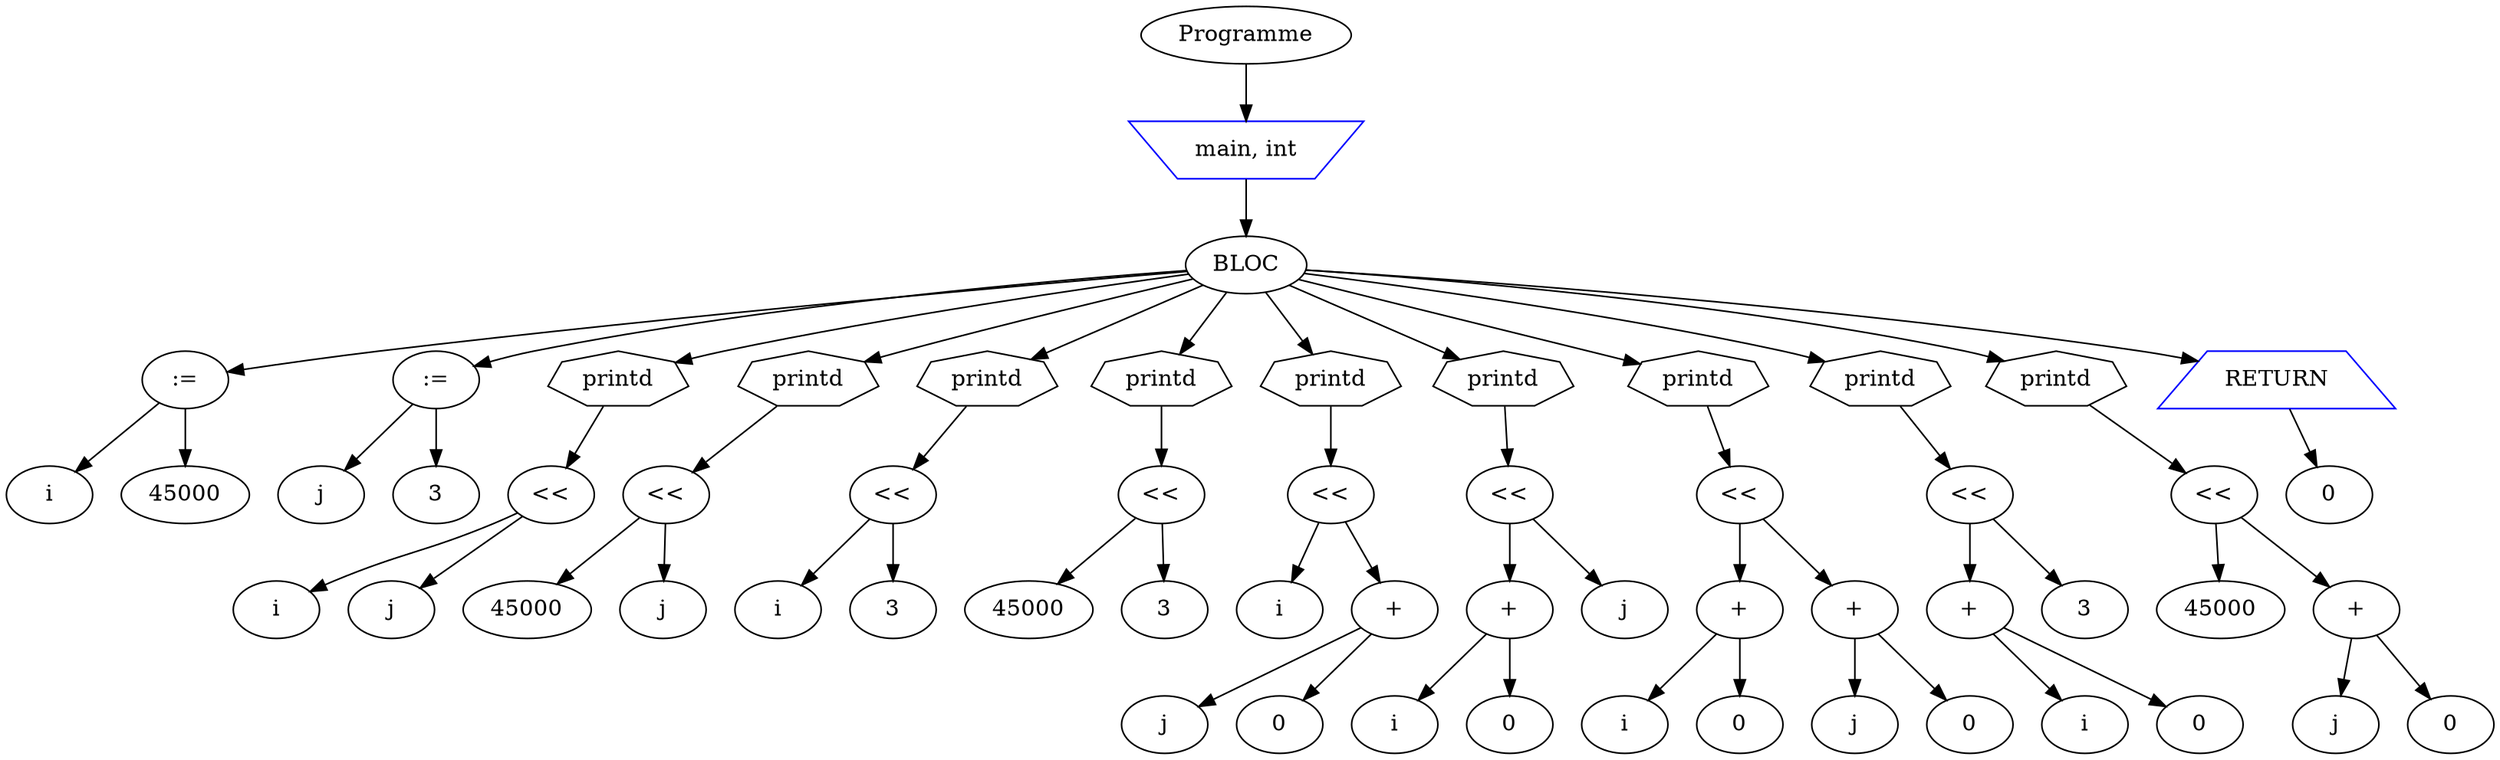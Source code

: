 digraph mon_programme {
node_0x7fffe8113970 [label="Programme"];
node_0x7fffe8110ef0 [label="main, int" shape=invtrapezium color=blue];
node_0x7fffe8113a30 [label="BLOC"];
node_0x7fffe8111360 [label=":="];
node_0x7fffe8111240 [label="i"];
node_0x7fffe8111360 -> node_0x7fffe8111240
node_0x7fffe81112e0 [label="45000"];
node_0x7fffe8111360 -> node_0x7fffe81112e0
node_0x7fffe8113a30 -> node_0x7fffe8111360
node_0x7fffe8111500 [label=":="];
node_0x7fffe81113e0 [label="j"];
node_0x7fffe8111500 -> node_0x7fffe81113e0
node_0x7fffe8111480 [label="3"];
node_0x7fffe8111500 -> node_0x7fffe8111480
node_0x7fffe8113a30 -> node_0x7fffe8111500
node_0x7fffe8111580 [label="printd" shape=septagon];
node_0x7fffe81116a0 [label="<<"];
node_0x7fffe8111620 [label="i"];
node_0x7fffe81116a0 -> node_0x7fffe8111620
node_0x7fffe8111740 [label="j"];
node_0x7fffe81116a0 -> node_0x7fffe8111740
node_0x7fffe8111580 -> node_0x7fffe81116a0
node_0x7fffe8113a30 -> node_0x7fffe8111580
node_0x7fffe81117e0 [label="printd" shape=septagon];
node_0x7fffe8111900 [label="<<"];
node_0x7fffe8111880 [label="45000"];
node_0x7fffe8111900 -> node_0x7fffe8111880
node_0x7fffe81119a0 [label="j"];
node_0x7fffe8111900 -> node_0x7fffe81119a0
node_0x7fffe81117e0 -> node_0x7fffe8111900
node_0x7fffe8113a30 -> node_0x7fffe81117e0
node_0x7fffe8111a40 [label="printd" shape=septagon];
node_0x7fffe8111b60 [label="<<"];
node_0x7fffe8111ae0 [label="i"];
node_0x7fffe8111b60 -> node_0x7fffe8111ae0
node_0x7fffe8111c00 [label="3"];
node_0x7fffe8111b60 -> node_0x7fffe8111c00
node_0x7fffe8111a40 -> node_0x7fffe8111b60
node_0x7fffe8113a30 -> node_0x7fffe8111a40
node_0x7fffe8111ca0 [label="printd" shape=septagon];
node_0x7fffe8111dc0 [label="<<"];
node_0x7fffe8111d40 [label="45000"];
node_0x7fffe8111dc0 -> node_0x7fffe8111d40
node_0x7fffe8111e60 [label="3"];
node_0x7fffe8111dc0 -> node_0x7fffe8111e60
node_0x7fffe8111ca0 -> node_0x7fffe8111dc0
node_0x7fffe8113a30 -> node_0x7fffe8111ca0
node_0x7fffe8111f00 [label="printd" shape=septagon];
node_0x7fffe8112020 [label="<<"];
node_0x7fffe8111fa0 [label="i"];
node_0x7fffe8112020 -> node_0x7fffe8111fa0
node_0x7fffe8112140 [label="+"];
node_0x7fffe81120c0 [label="j"];
node_0x7fffe8112140 -> node_0x7fffe81120c0
node_0x7fffe81121e0 [label="0"];
node_0x7fffe8112140 -> node_0x7fffe81121e0
node_0x7fffe8112020 -> node_0x7fffe8112140
node_0x7fffe8111f00 -> node_0x7fffe8112020
node_0x7fffe8113a30 -> node_0x7fffe8111f00
node_0x7fffe8112280 [label="printd" shape=septagon];
node_0x7fffe81124c0 [label="<<"];
node_0x7fffe81123a0 [label="+"];
node_0x7fffe8112320 [label="i"];
node_0x7fffe81123a0 -> node_0x7fffe8112320
node_0x7fffe8112440 [label="0"];
node_0x7fffe81123a0 -> node_0x7fffe8112440
node_0x7fffe81124c0 -> node_0x7fffe81123a0
node_0x7fffe8112560 [label="j"];
node_0x7fffe81124c0 -> node_0x7fffe8112560
node_0x7fffe8112280 -> node_0x7fffe81124c0
node_0x7fffe8113a30 -> node_0x7fffe8112280
node_0x7fffe8112600 [label="printd" shape=septagon];
node_0x7fffe8112840 [label="<<"];
node_0x7fffe8112720 [label="+"];
node_0x7fffe81126a0 [label="i"];
node_0x7fffe8112720 -> node_0x7fffe81126a0
node_0x7fffe81127c0 [label="0"];
node_0x7fffe8112720 -> node_0x7fffe81127c0
node_0x7fffe8112840 -> node_0x7fffe8112720
node_0x7fffe8112960 [label="+"];
node_0x7fffe81128e0 [label="j"];
node_0x7fffe8112960 -> node_0x7fffe81128e0
node_0x7fffe8112a00 [label="0"];
node_0x7fffe8112960 -> node_0x7fffe8112a00
node_0x7fffe8112840 -> node_0x7fffe8112960
node_0x7fffe8112600 -> node_0x7fffe8112840
node_0x7fffe8113a30 -> node_0x7fffe8112600
node_0x7fffe8112aa0 [label="printd" shape=septagon];
node_0x7fffe8112ce0 [label="<<"];
node_0x7fffe8112bc0 [label="+"];
node_0x7fffe8112b40 [label="i"];
node_0x7fffe8112bc0 -> node_0x7fffe8112b40
node_0x7fffe8112c60 [label="0"];
node_0x7fffe8112bc0 -> node_0x7fffe8112c60
node_0x7fffe8112ce0 -> node_0x7fffe8112bc0
node_0x7fffe8112d80 [label="3"];
node_0x7fffe8112ce0 -> node_0x7fffe8112d80
node_0x7fffe8112aa0 -> node_0x7fffe8112ce0
node_0x7fffe8113a30 -> node_0x7fffe8112aa0
node_0x7fffe8112e20 [label="printd" shape=septagon];
node_0x7fffe8112f40 [label="<<"];
node_0x7fffe8112ec0 [label="45000"];
node_0x7fffe8112f40 -> node_0x7fffe8112ec0
node_0x7fffe8113060 [label="+"];
node_0x7fffe8112fe0 [label="j"];
node_0x7fffe8113060 -> node_0x7fffe8112fe0
node_0x7fffe8113100 [label="0"];
node_0x7fffe8113060 -> node_0x7fffe8113100
node_0x7fffe8112f40 -> node_0x7fffe8113060
node_0x7fffe8112e20 -> node_0x7fffe8112f40
node_0x7fffe8113a30 -> node_0x7fffe8112e20
node_0x7fffe8113220 [label="RETURN" shape=trapezium color=blue];
node_0x7fffe81131a0 [label="0"];
node_0x7fffe8113220 -> node_0x7fffe81131a0
node_0x7fffe8113a30 -> node_0x7fffe8113220
node_0x7fffe8110ef0 -> node_0x7fffe8113a30
node_0x7fffe8113970 -> node_0x7fffe8110ef0
}
